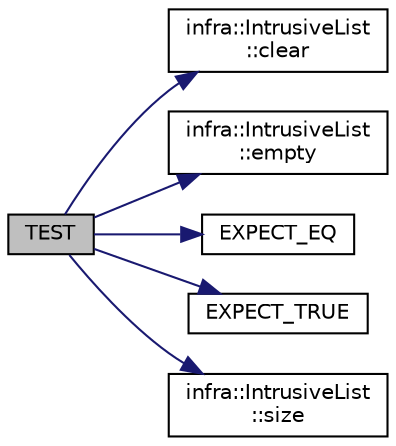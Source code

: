 digraph "TEST"
{
 // INTERACTIVE_SVG=YES
  edge [fontname="Helvetica",fontsize="10",labelfontname="Helvetica",labelfontsize="10"];
  node [fontname="Helvetica",fontsize="10",shape=record];
  rankdir="LR";
  Node104 [label="TEST",height=0.2,width=0.4,color="black", fillcolor="grey75", style="filled", fontcolor="black"];
  Node104 -> Node105 [color="midnightblue",fontsize="10",style="solid",fontname="Helvetica"];
  Node105 [label="infra::IntrusiveList\l::clear",height=0.2,width=0.4,color="black", fillcolor="white", style="filled",URL="$df/da4/classinfra_1_1_intrusive_list.html#a29cd770978fbe41cd43ace8b0e609773"];
  Node104 -> Node106 [color="midnightblue",fontsize="10",style="solid",fontname="Helvetica"];
  Node106 [label="infra::IntrusiveList\l::empty",height=0.2,width=0.4,color="black", fillcolor="white", style="filled",URL="$df/da4/classinfra_1_1_intrusive_list.html#a6d254f065565d635fb46435ff3dd21e6"];
  Node104 -> Node107 [color="midnightblue",fontsize="10",style="solid",fontname="Helvetica"];
  Node107 [label="EXPECT_EQ",height=0.2,width=0.4,color="black", fillcolor="white", style="filled",URL="$d6/def/_test_json_8cpp.html#a82745227e2f0a8edbb4ae630d88a8e86"];
  Node104 -> Node108 [color="midnightblue",fontsize="10",style="solid",fontname="Helvetica"];
  Node108 [label="EXPECT_TRUE",height=0.2,width=0.4,color="black", fillcolor="white", style="filled",URL="$d6/def/_test_json_8cpp.html#a84dbe6e62bbec23a120a258315c7b6dc"];
  Node104 -> Node109 [color="midnightblue",fontsize="10",style="solid",fontname="Helvetica"];
  Node109 [label="infra::IntrusiveList\l::size",height=0.2,width=0.4,color="black", fillcolor="white", style="filled",URL="$df/da4/classinfra_1_1_intrusive_list.html#ab59d48f80c3b1944b072b1a4c3e665c0"];
}
